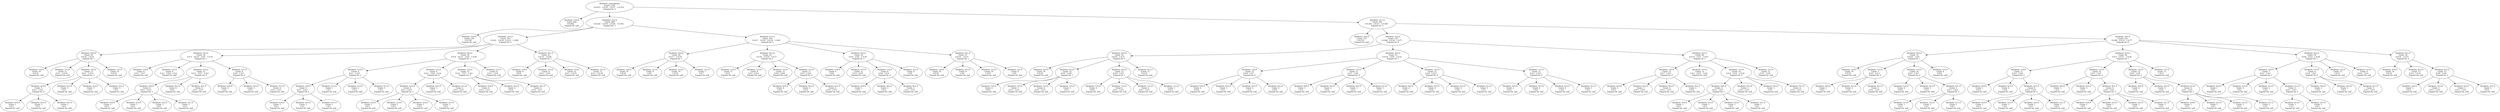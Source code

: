digraph voting {
decisionDecisionNode5d61dfb5[label="Attribute: null=Infinity
Count: 1393
0.0:971   3.0:55   2.0:57   1.0:310   
Expand On: 5"];decisionDecisionNode5d61dfb5 -> decisionDecisionNode44a613f8;
decisionDecisionNode44a613f8[label="Attribute: 5=0.0
Count: 462
0.0:462   
Expand On: null"];decisionDecisionNode5d61dfb5 -> decisionDecisionNode736921fd;
decisionDecisionNode736921fd[label="Attribute: 5=2.0
Count: 469
0.0:226   3.0:55   2.0:26   1.0:162   
Expand On: 3"];decisionDecisionNode736921fd -> decisionDecisionNode7b36a43c;
decisionDecisionNode7b36a43c[label="Attribute: 3=0.0
Count: 158
0.0:158   
Expand On: null"];decisionDecisionNode736921fd -> decisionDecisionNode40589e56;
decisionDecisionNode40589e56[label="Attribute: 3=2.0
Count: 161
0.0:41   3.0:30   2.0:10   1.0:80   
Expand On: 0"];decisionDecisionNode40589e56 -> decisionDecisionNode7a03411a;
decisionDecisionNode7a03411a[label="Attribute: 0=0.0
Count: 43
0.0:22   1.0:21   
Expand On: 1"];decisionDecisionNode7a03411a -> decisionDecisionNode6ba7508a;
decisionDecisionNode6ba7508a[label="Attribute: 1=0.0
Count: 10
0.0:10   
Expand On: null"];decisionDecisionNode7a03411a -> decisionDecisionNode3598cb3d;
decisionDecisionNode3598cb3d[label="Attribute: 1=3.0
Count: 11
0.0:1   1.0:10   
Expand On: null"];decisionDecisionNode7a03411a -> decisionDecisionNode42472d48;
decisionDecisionNode42472d48[label="Attribute: 1=2.0
Count: 12
0.0:1   1.0:11   
Expand On: 2"];decisionDecisionNode42472d48 -> decisionDecisionNode4eedf3f6;
decisionDecisionNode4eedf3f6[label="Attribute: 2=0.0
Count: 3
0.0:1   1.0:2   
Expand On: 4"];decisionDecisionNode4eedf3f6 -> decisionDecisionNode682bc3f5;
decisionDecisionNode682bc3f5[label="Attribute: 4=0.0
Count: 1
0.0:1   
Expand On: null"];decisionDecisionNode4eedf3f6 -> decisionDecisionNode114e3f41;
decisionDecisionNode114e3f41[label="Attribute: 4=2.0
Count: 1
1.0:1   
Expand On: null"];decisionDecisionNode4eedf3f6 -> decisionDecisionNode281acd47;
decisionDecisionNode281acd47[label="Attribute: 4=1.0
Count: 1
1.0:1   
Expand On: null"];decisionDecisionNode42472d48 -> decisionDecisionNode779b04e2;
decisionDecisionNode779b04e2[label="Attribute: 2=3.0
Count: 3
1.0:3   
Expand On: null"];decisionDecisionNode42472d48 -> decisionDecisionNode625dcec6;
decisionDecisionNode625dcec6[label="Attribute: 2=2.0
Count: 3
1.0:3   
Expand On: null"];decisionDecisionNode42472d48 -> decisionDecisionNode7cb25b9d;
decisionDecisionNode7cb25b9d[label="Attribute: 2=1.0
Count: 3
1.0:3   
Expand On: null"];decisionDecisionNode7a03411a -> decisionDecisionNode219ce060;
decisionDecisionNode219ce060[label="Attribute: 1=1.0
Count: 10
0.0:10   
Expand On: null"];decisionDecisionNode40589e56 -> decisionDecisionNode424ecfdd;
decisionDecisionNode424ecfdd[label="Attribute: 0=3.0
Count: 38
0.0:3   3.0:19   2.0:6   1.0:10   
Expand On: 1"];decisionDecisionNode424ecfdd -> decisionDecisionNode4430d82d;
decisionDecisionNode4430d82d[label="Attribute: 1=0.0
Count: 8
0.0:1   1.0:7   
Expand On: null"];decisionDecisionNode424ecfdd -> decisionDecisionNode62c09554;
decisionDecisionNode62c09554[label="Attribute: 1=3.0
Count: 9
0.0:1   3.0:6   2.0:2   
Expand On: null"];decisionDecisionNode424ecfdd -> decisionDecisionNode518bf072;
decisionDecisionNode518bf072[label="Attribute: 1=2.0
Count: 12
0.0:1   3.0:7   2.0:4   
Expand On: 4"];decisionDecisionNode518bf072 -> decisionDecisionNode3a56f631;
decisionDecisionNode3a56f631[label="Attribute: 4=0.0
Count: 4
0.0:1   2.0:3   
Expand On: 2"];decisionDecisionNode3a56f631 -> decisionDecisionNode233d28e3;
decisionDecisionNode233d28e3[label="Attribute: 2=0.0
Count: 1
0.0:1   
Expand On: null"];decisionDecisionNode3a56f631 -> decisionDecisionNode4476128;
decisionDecisionNode4476128[label="Attribute: 2=3.0
Count: 1
2.0:1   
Expand On: null"];decisionDecisionNode3a56f631 -> decisionDecisionNode6a3b8b49;
decisionDecisionNode6a3b8b49[label="Attribute: 2=2.0
Count: 1
2.0:1   
Expand On: null"];decisionDecisionNode3a56f631 -> decisionDecisionNode6b359c1b;
decisionDecisionNode6b359c1b[label="Attribute: 2=1.0
Count: 1
2.0:1   
Expand On: null"];decisionDecisionNode518bf072 -> decisionDecisionNodec9be79a;
decisionDecisionNodec9be79a[label="Attribute: 4=2.0
Count: 4
3.0:4   
Expand On: null"];decisionDecisionNode518bf072 -> decisionDecisionNode4f8235ed;
decisionDecisionNode4f8235ed[label="Attribute: 4=1.0
Count: 4
3.0:3   2.0:1   
Expand On: null"];decisionDecisionNode424ecfdd -> decisionDecisionNode6da28362;
decisionDecisionNode6da28362[label="Attribute: 1=1.0
Count: 9
3.0:6   1.0:3   
Expand On: 4"];decisionDecisionNode6da28362 -> decisionDecisionNode485fcf29;
decisionDecisionNode485fcf29[label="Attribute: 4=0.0
Count: 2
1.0:2   
Expand On: null"];decisionDecisionNode6da28362 -> decisionDecisionNodea19b1de;
decisionDecisionNodea19b1de[label="Attribute: 4=2.0
Count: 3
3.0:3   
Expand On: null"];decisionDecisionNode6da28362 -> decisionDecisionNode1cec6b00;
decisionDecisionNode1cec6b00[label="Attribute: 4=1.0
Count: 4
3.0:3   1.0:1   
Expand On: null"];decisionDecisionNode40589e56 -> decisionDecisionNode6564dbd5;
decisionDecisionNode6564dbd5[label="Attribute: 0=2.0
Count: 39
0.0:4   3.0:11   2.0:4   1.0:20   
Expand On: 1"];decisionDecisionNode6564dbd5 -> decisionDecisionNode409cb0f4;
decisionDecisionNode409cb0f4[label="Attribute: 1=0.0
Count: 9
0.0:1   1.0:8   
Expand On: 2"];decisionDecisionNode409cb0f4 -> decisionDecisionNode6f25844f;
decisionDecisionNode6f25844f[label="Attribute: 2=0.0
Count: 3
0.0:1   1.0:2   
Expand On: 4"];decisionDecisionNode6f25844f -> decisionDecisionNode811978b;
decisionDecisionNode811978b[label="Attribute: 4=0.0
Count: 1
0.0:1   
Expand On: null"];decisionDecisionNode6f25844f -> decisionDecisionNode3af42ad0;
decisionDecisionNode3af42ad0[label="Attribute: 4=2.0
Count: 1
1.0:1   
Expand On: null"];decisionDecisionNode6f25844f -> decisionDecisionNode7426dbec;
decisionDecisionNode7426dbec[label="Attribute: 4=1.0
Count: 1
1.0:1   
Expand On: null"];decisionDecisionNode409cb0f4 -> decisionDecisionNode23309e87;
decisionDecisionNode23309e87[label="Attribute: 2=3.0
Count: 1
1.0:1   
Expand On: null"];decisionDecisionNode409cb0f4 -> decisionDecisionNode4cf7c31d;
decisionDecisionNode4cf7c31d[label="Attribute: 2=2.0
Count: 2
1.0:2   
Expand On: null"];decisionDecisionNode409cb0f4 -> decisionDecisionNode1e2acc65;
decisionDecisionNode1e2acc65[label="Attribute: 2=1.0
Count: 3
1.0:3   
Expand On: null"];decisionDecisionNode6564dbd5 -> decisionDecisionNodebd10a5c;
decisionDecisionNodebd10a5c[label="Attribute: 1=3.0
Count: 9
0.0:1   3.0:4   2.0:4   
Expand On: 4"];decisionDecisionNodebd10a5c -> decisionDecisionNode48ff2413;
decisionDecisionNode48ff2413[label="Attribute: 4=0.0
Count: 4
0.0:1   2.0:3   
Expand On: 2"];decisionDecisionNode48ff2413 -> decisionDecisionNode669980d5;
decisionDecisionNode669980d5[label="Attribute: 2=0.0
Count: 1
0.0:1   
Expand On: null"];decisionDecisionNode48ff2413 -> decisionDecisionNode67d95492;
decisionDecisionNode67d95492[label="Attribute: 2=3.0
Count: 1
2.0:1   
Expand On: null"];decisionDecisionNode48ff2413 -> decisionDecisionNode6d3f7281;
decisionDecisionNode6d3f7281[label="Attribute: 2=2.0
Count: 1
2.0:1   
Expand On: null"];decisionDecisionNode48ff2413 -> decisionDecisionNode6076ab2f;
decisionDecisionNode6076ab2f[label="Attribute: 2=1.0
Count: 1
2.0:1   
Expand On: null"];decisionDecisionNodebd10a5c -> decisionDecisionNodeee0cc23;
decisionDecisionNodeee0cc23[label="Attribute: 4=2.0
Count: 3
3.0:3   
Expand On: null"];decisionDecisionNodebd10a5c -> decisionDecisionNode487a1576;
decisionDecisionNode487a1576[label="Attribute: 4=1.0
Count: 2
3.0:1   2.0:1   
Expand On: null"];decisionDecisionNode6564dbd5 -> decisionDecisionNode47171b26;
decisionDecisionNode47171b26[label="Attribute: 1=2.0
Count: 12
0.0:1   3.0:7   1.0:4   
Expand On: 4"];decisionDecisionNode47171b26 -> decisionDecisionNode3df78040;
decisionDecisionNode3df78040[label="Attribute: 4=0.0
Count: 4
0.0:1   1.0:3   
Expand On: null"];decisionDecisionNode47171b26 -> decisionDecisionNode44050988;
decisionDecisionNode44050988[label="Attribute: 4=2.0
Count: 4
3.0:4   
Expand On: null"];decisionDecisionNode47171b26 -> decisionDecisionNode26b4e29b;
decisionDecisionNode26b4e29b[label="Attribute: 4=1.0
Count: 4
3.0:3   1.0:1   
Expand On: null"];decisionDecisionNode6564dbd5 -> decisionDecisionNode2d8941f7;
decisionDecisionNode2d8941f7[label="Attribute: 1=1.0
Count: 9
0.0:1   1.0:8   
Expand On: null"];decisionDecisionNode40589e56 -> decisionDecisionNodee49d67c;
decisionDecisionNodee49d67c[label="Attribute: 0=1.0
Count: 41
0.0:12   1.0:29   
Expand On: 1"];decisionDecisionNodee49d67c -> decisionDecisionNode11a06e38;
decisionDecisionNode11a06e38[label="Attribute: 1=0.0
Count: 9
0.0:9   
Expand On: null"];decisionDecisionNodee49d67c -> decisionDecisionNode3ba42792;
decisionDecisionNode3ba42792[label="Attribute: 1=3.0
Count: 9
0.0:1   1.0:8   
Expand On: null"];decisionDecisionNodee49d67c -> decisionDecisionNode162200d5;
decisionDecisionNode162200d5[label="Attribute: 1=2.0
Count: 12
0.0:1   1.0:11   
Expand On: null"];decisionDecisionNodee49d67c -> decisionDecisionNode1264ab4d;
decisionDecisionNode1264ab4d[label="Attribute: 1=1.0
Count: 11
0.0:1   1.0:10   
Expand On: null"];decisionDecisionNode736921fd -> decisionDecisionNodef2a55aa;
decisionDecisionNodef2a55aa[label="Attribute: 3=1.0
Count: 150
0.0:27   3.0:25   2.0:16   1.0:82   
Expand On: 0"];decisionDecisionNodef2a55aa -> decisionDecisionNode245e13ad;
decisionDecisionNode245e13ad[label="Attribute: 0=0.0
Count: 36
0.0:17   1.0:19   
Expand On: 1"];decisionDecisionNode245e13ad -> decisionDecisionNode1c5dd582;
decisionDecisionNode1c5dd582[label="Attribute: 1=0.0
Count: 10
0.0:10   
Expand On: null"];decisionDecisionNode245e13ad -> decisionDecisionNode546c585a;
decisionDecisionNode546c585a[label="Attribute: 1=3.0
Count: 9
1.0:9   
Expand On: null"];decisionDecisionNode245e13ad -> decisionDecisionNode151ca803;
decisionDecisionNode151ca803[label="Attribute: 1=2.0
Count: 10
1.0:10   
Expand On: null"];decisionDecisionNode245e13ad -> decisionDecisionNodec5a67c9;
decisionDecisionNodec5a67c9[label="Attribute: 1=1.0
Count: 7
0.0:7   
Expand On: null"];decisionDecisionNodef2a55aa -> decisionDecisionNode353c375;
decisionDecisionNode353c375[label="Attribute: 0=3.0
Count: 43
3.0:16   2.0:10   1.0:17   
Expand On: 1"];decisionDecisionNode353c375 -> decisionDecisionNode70453807;
decisionDecisionNode70453807[label="Attribute: 1=0.0
Count: 11
1.0:11   
Expand On: null"];decisionDecisionNode353c375 -> decisionDecisionNode50618d26;
decisionDecisionNode50618d26[label="Attribute: 1=3.0
Count: 9
3.0:5   2.0:4   
Expand On: null"];decisionDecisionNode353c375 -> decisionDecisionNode3479e304;
decisionDecisionNode3479e304[label="Attribute: 1=2.0
Count: 12
3.0:6   2.0:6   
Expand On: null"];decisionDecisionNode353c375 -> decisionDecisionNode2e273686;
decisionDecisionNode2e273686[label="Attribute: 1=1.0
Count: 11
3.0:5   1.0:6   
Expand On: 4"];decisionDecisionNode2e273686 -> decisionDecisionNode106caf16;
decisionDecisionNode106caf16[label="Attribute: 4=0.0
Count: 4
1.0:4   
Expand On: null"];decisionDecisionNode2e273686 -> decisionDecisionNode4f5ad5c6;
decisionDecisionNode4f5ad5c6[label="Attribute: 4=2.0
Count: 3
3.0:3   
Expand On: null"];decisionDecisionNode2e273686 -> decisionDecisionNode5488e2dd;
decisionDecisionNode5488e2dd[label="Attribute: 4=1.0
Count: 4
3.0:2   1.0:2   
Expand On: null"];decisionDecisionNodef2a55aa -> decisionDecisionNode66e64686;
decisionDecisionNode66e64686[label="Attribute: 0=2.0
Count: 34
3.0:9   2.0:6   1.0:19   
Expand On: 1"];decisionDecisionNode66e64686 -> decisionDecisionNode18203c31;
decisionDecisionNode18203c31[label="Attribute: 1=0.0
Count: 6
1.0:6   
Expand On: null"];decisionDecisionNode66e64686 -> decisionDecisionNode6c4fc156;
decisionDecisionNode6c4fc156[label="Attribute: 1=3.0
Count: 11
3.0:5   2.0:6   
Expand On: null"];decisionDecisionNode66e64686 -> decisionDecisionNode681e2ca7;
decisionDecisionNode681e2ca7[label="Attribute: 1=2.0
Count: 8
3.0:4   1.0:4   
Expand On: 4"];decisionDecisionNode681e2ca7 -> decisionDecisionNode1505bd58;
decisionDecisionNode1505bd58[label="Attribute: 4=0.0
Count: 3
1.0:3   
Expand On: null"];decisionDecisionNode681e2ca7 -> decisionDecisionNode2bd1e730;
decisionDecisionNode2bd1e730[label="Attribute: 4=2.0
Count: 3
3.0:3   
Expand On: null"];decisionDecisionNode681e2ca7 -> decisionDecisionNode61a116c9;
decisionDecisionNode61a116c9[label="Attribute: 4=1.0
Count: 2
3.0:1   1.0:1   
Expand On: null"];decisionDecisionNode66e64686 -> decisionDecisionNode16df1832;
decisionDecisionNode16df1832[label="Attribute: 1=1.0
Count: 9
1.0:9   
Expand On: null"];decisionDecisionNodef2a55aa -> decisionDecisionNode10ad8659;
decisionDecisionNode10ad8659[label="Attribute: 0=1.0
Count: 37
0.0:10   1.0:27   
Expand On: 1"];decisionDecisionNode10ad8659 -> decisionDecisionNode704f459c;
decisionDecisionNode704f459c[label="Attribute: 1=0.0
Count: 10
0.0:10   
Expand On: null"];decisionDecisionNode10ad8659 -> decisionDecisionNode64633e5e;
decisionDecisionNode64633e5e[label="Attribute: 1=3.0
Count: 8
1.0:8   
Expand On: null"];decisionDecisionNode10ad8659 -> decisionDecisionNode2f93c0cf;
decisionDecisionNode2f93c0cf[label="Attribute: 1=2.0
Count: 10
1.0:10   
Expand On: null"];decisionDecisionNode10ad8659 -> decisionDecisionNoded576e70;
decisionDecisionNoded576e70[label="Attribute: 1=1.0
Count: 9
1.0:9   
Expand On: null"];decisionDecisionNode5d61dfb5 -> decisionDecisionNode671381e7;
decisionDecisionNode671381e7[label="Attribute: 5=1.0
Count: 462
0.0:283   2.0:31   1.0:148   
Expand On: 3"];decisionDecisionNode671381e7 -> decisionDecisionNode31b5998f;
decisionDecisionNode31b5998f[label="Attribute: 3=0.0
Count: 155
0.0:155   
Expand On: null"];decisionDecisionNode671381e7 -> decisionDecisionNode97494c8;
decisionDecisionNode97494c8[label="Attribute: 3=2.0
Count: 155
0.0:68   2.0:16   1.0:71   
Expand On: 4"];decisionDecisionNode97494c8 -> decisionDecisionNode44d3db51;
decisionDecisionNode44d3db51[label="Attribute: 4=0.0
Count: 54
0.0:43   1.0:11   
Expand On: 0"];decisionDecisionNode44d3db51 -> decisionDecisionNode30e3c624;
decisionDecisionNode30e3c624[label="Attribute: 0=0.0
Count: 16
0.0:16   
Expand On: null"];decisionDecisionNode44d3db51 -> decisionDecisionNode39e57e8f;
decisionDecisionNode39e57e8f[label="Attribute: 0=3.0
Count: 14
0.0:6   1.0:8   
Expand On: 1"];decisionDecisionNode39e57e8f -> decisionDecisionNode9d7fbfb;
decisionDecisionNode9d7fbfb[label="Attribute: 1=0.0
Count: 4
0.0:4   
Expand On: null"];decisionDecisionNode39e57e8f -> decisionDecisionNode42e020c9;
decisionDecisionNode42e020c9[label="Attribute: 1=3.0
Count: 3
0.0:1   1.0:2   
Expand On: null"];decisionDecisionNode39e57e8f -> decisionDecisionNode8888e6c;
decisionDecisionNode8888e6c[label="Attribute: 1=2.0
Count: 4
0.0:1   1.0:3   
Expand On: null"];decisionDecisionNode39e57e8f -> decisionDecisionNode3d3e58d4;
decisionDecisionNode3d3e58d4[label="Attribute: 1=1.0
Count: 3
1.0:3   
Expand On: null"];decisionDecisionNode44d3db51 -> decisionDecisionNode6a5f6303;
decisionDecisionNode6a5f6303[label="Attribute: 0=2.0
Count: 12
0.0:9   1.0:3   
Expand On: 1"];decisionDecisionNode6a5f6303 -> decisionDecisionNode1c5d9084;
decisionDecisionNode1c5d9084[label="Attribute: 1=0.0
Count: 4
0.0:4   
Expand On: null"];decisionDecisionNode6a5f6303 -> decisionDecisionNode42bad8a8;
decisionDecisionNode42bad8a8[label="Attribute: 1=3.0
Count: 3
0.0:1   1.0:2   
Expand On: null"];decisionDecisionNode6a5f6303 -> decisionDecisionNode78e61fd1;
decisionDecisionNode78e61fd1[label="Attribute: 1=2.0
Count: 2
0.0:1   1.0:1   
Expand On: null"];decisionDecisionNode6a5f6303 -> decisionDecisionNode4c331059;
decisionDecisionNode4c331059[label="Attribute: 1=1.0
Count: 3
0.0:3   
Expand On: null"];decisionDecisionNode44d3db51 -> decisionDecisionNode2c766a24;
decisionDecisionNode2c766a24[label="Attribute: 0=1.0
Count: 12
0.0:12   
Expand On: null"];decisionDecisionNode97494c8 -> decisionDecisionNode2f774b9b;
decisionDecisionNode2f774b9b[label="Attribute: 4=2.0
Count: 52
0.0:10   2.0:9   1.0:33   
Expand On: 1"];decisionDecisionNode2f774b9b -> decisionDecisionNode4104c575;
decisionDecisionNode4104c575[label="Attribute: 1=0.0
Count: 15
0.0:8   1.0:7   
Expand On: 0"];decisionDecisionNode4104c575 -> decisionDecisionNode203fa5ac;
decisionDecisionNode203fa5ac[label="Attribute: 0=0.0
Count: 4
0.0:4   
Expand On: null"];decisionDecisionNode4104c575 -> decisionDecisionNode3295cfbe;
decisionDecisionNode3295cfbe[label="Attribute: 0=3.0
Count: 3
1.0:3   
Expand On: null"];decisionDecisionNode4104c575 -> decisionDecisionNode4979935d;
decisionDecisionNode4979935d[label="Attribute: 0=2.0
Count: 4
1.0:4   
Expand On: null"];decisionDecisionNode4104c575 -> decisionDecisionNode4cb9e45a;
decisionDecisionNode4cb9e45a[label="Attribute: 0=1.0
Count: 4
0.0:4   
Expand On: null"];decisionDecisionNode2f774b9b -> decisionDecisionNode403ef810;
decisionDecisionNode403ef810[label="Attribute: 1=3.0
Count: 11
2.0:5   1.0:6   
Expand On: 0"];decisionDecisionNode403ef810 -> decisionDecisionNode66100363;
decisionDecisionNode66100363[label="Attribute: 0=0.0
Count: 3
1.0:3   
Expand On: null"];decisionDecisionNode403ef810 -> decisionDecisionNode254e8cee;
decisionDecisionNode254e8cee[label="Attribute: 0=3.0
Count: 2
2.0:2   
Expand On: null"];decisionDecisionNode403ef810 -> decisionDecisionNode48067064;
decisionDecisionNode48067064[label="Attribute: 0=2.0
Count: 3
2.0:3   
Expand On: null"];decisionDecisionNode403ef810 -> decisionDecisionNode1ebcda2d;
decisionDecisionNode1ebcda2d[label="Attribute: 0=1.0
Count: 3
1.0:3   
Expand On: null"];decisionDecisionNode2f774b9b -> decisionDecisionNode97d01f;
decisionDecisionNode97d01f[label="Attribute: 1=2.0
Count: 15
2.0:4   1.0:11   
Expand On: 0"];decisionDecisionNode97d01f -> decisionDecisionNode6ee0a386;
decisionDecisionNode6ee0a386[label="Attribute: 0=0.0
Count: 4
1.0:4   
Expand On: null"];decisionDecisionNode97d01f -> decisionDecisionNode671ff436;
decisionDecisionNode671ff436[label="Attribute: 0=3.0
Count: 4
2.0:4   
Expand On: null"];decisionDecisionNode97d01f -> decisionDecisionNode62da3a1e;
decisionDecisionNode62da3a1e[label="Attribute: 0=2.0
Count: 4
1.0:4   
Expand On: null"];decisionDecisionNode97d01f -> decisionDecisionNode651dba45;
decisionDecisionNode651dba45[label="Attribute: 0=1.0
Count: 3
1.0:3   
Expand On: null"];decisionDecisionNode2f774b9b -> decisionDecisionNode2b03be0;
decisionDecisionNode2b03be0[label="Attribute: 1=1.0
Count: 11
0.0:2   1.0:9   
Expand On: 0"];decisionDecisionNode2b03be0 -> decisionDecisionNode2af081;
decisionDecisionNode2af081[label="Attribute: 0=0.0
Count: 2
0.0:2   
Expand On: null"];decisionDecisionNode2b03be0 -> decisionDecisionNode313a53d;
decisionDecisionNode313a53d[label="Attribute: 0=3.0
Count: 4
1.0:4   
Expand On: null"];decisionDecisionNode2b03be0 -> decisionDecisionNode4a53fb57;
decisionDecisionNode4a53fb57[label="Attribute: 0=2.0
Count: 4
1.0:4   
Expand On: null"];decisionDecisionNode2b03be0 -> decisionDecisionNode4f9a32e0;
decisionDecisionNode4f9a32e0[label="Attribute: 0=1.0
Count: 1
1.0:1   
Expand On: null"];decisionDecisionNode97494c8 -> decisionDecisionNode148238f4;
decisionDecisionNode148238f4[label="Attribute: 4=1.0
Count: 49
0.0:15   2.0:7   1.0:27   
Expand On: 1"];decisionDecisionNode148238f4 -> decisionDecisionNode716925b0;
decisionDecisionNode716925b0[label="Attribute: 1=0.0
Count: 12
0.0:7   1.0:5   
Expand On: 0"];decisionDecisionNode716925b0 -> decisionDecisionNode2e297ffb;
decisionDecisionNode2e297ffb[label="Attribute: 0=0.0
Count: 3
0.0:3   
Expand On: null"];decisionDecisionNode716925b0 -> decisionDecisionNode26914f6a;
decisionDecisionNode26914f6a[label="Attribute: 0=3.0
Count: 3
0.0:1   1.0:2   
Expand On: null"];decisionDecisionNode716925b0 -> decisionDecisionNodedf4cbee;
decisionDecisionNodedf4cbee[label="Attribute: 0=2.0
Count: 4
0.0:1   1.0:3   
Expand On: null"];decisionDecisionNode716925b0 -> decisionDecisionNode42787d6a;
decisionDecisionNode42787d6a[label="Attribute: 0=1.0
Count: 2
0.0:2   
Expand On: null"];decisionDecisionNode148238f4 -> decisionDecisionNode7471dc3d;
decisionDecisionNode7471dc3d[label="Attribute: 1=3.0
Count: 12
0.0:1   2.0:5   1.0:6   
Expand On: null"];decisionDecisionNode148238f4 -> decisionDecisionNode5f326484;
decisionDecisionNode5f326484[label="Attribute: 1=2.0
Count: 14
0.0:2   2.0:2   1.0:10   
Expand On: 0"];decisionDecisionNode5f326484 -> decisionDecisionNode656546ef;
decisionDecisionNode656546ef[label="Attribute: 0=0.0
Count: 4
0.0:1   1.0:3   
Expand On: 2"];decisionDecisionNode656546ef -> decisionDecisionNode5c1428ea;
decisionDecisionNode5c1428ea[label="Attribute: 2=0.0
Count: 1
0.0:1   
Expand On: null"];decisionDecisionNode656546ef -> decisionDecisionNode2f8a49e0;
decisionDecisionNode2f8a49e0[label="Attribute: 2=3.0
Count: 1
1.0:1   
Expand On: null"];decisionDecisionNode656546ef -> decisionDecisionNode1ff82982;
decisionDecisionNode1ff82982[label="Attribute: 2=2.0
Count: 1
1.0:1   
Expand On: null"];decisionDecisionNode656546ef -> decisionDecisionNode5d6d2633;
decisionDecisionNode5d6d2633[label="Attribute: 2=1.0
Count: 1
1.0:1   
Expand On: null"];decisionDecisionNode5f326484 -> decisionDecisionNode28e70e30;
decisionDecisionNode28e70e30[label="Attribute: 0=3.0
Count: 3
2.0:2   1.0:1   
Expand On: null"];decisionDecisionNode5f326484 -> decisionDecisionNode5954864a;
decisionDecisionNode5954864a[label="Attribute: 0=2.0
Count: 3
1.0:3   
Expand On: null"];decisionDecisionNode5f326484 -> decisionDecisionNode3c3c9217;
decisionDecisionNode3c3c9217[label="Attribute: 0=1.0
Count: 4
0.0:1   1.0:3   
Expand On: null"];decisionDecisionNode148238f4 -> decisionDecisionNode2c9b42e6;
decisionDecisionNode2c9b42e6[label="Attribute: 1=1.0
Count: 11
0.0:5   1.0:6   
Expand On: null"];decisionDecisionNode671381e7 -> decisionDecisionNode54520eb;
decisionDecisionNode54520eb[label="Attribute: 3=1.0
Count: 152
0.0:60   2.0:15   1.0:77   
Expand On: 0"];decisionDecisionNode54520eb -> decisionDecisionNode7d742700;
decisionDecisionNode7d742700[label="Attribute: 0=0.0
Count: 33
0.0:25   1.0:8   
Expand On: 1"];decisionDecisionNode7d742700 -> decisionDecisionNode54acb158;
decisionDecisionNode54acb158[label="Attribute: 1=0.0
Count: 10
0.0:10   
Expand On: null"];decisionDecisionNode7d742700 -> decisionDecisionNode15af33d6;
decisionDecisionNode15af33d6[label="Attribute: 1=3.0
Count: 7
0.0:4   1.0:3   
Expand On: 4"];decisionDecisionNode15af33d6 -> decisionDecisionNode217431b9;
decisionDecisionNode217431b9[label="Attribute: 4=0.0
Count: 3
0.0:3   
Expand On: null"];decisionDecisionNode15af33d6 -> decisionDecisionNode536c79d7;
decisionDecisionNode536c79d7[label="Attribute: 4=2.0
Count: 2
1.0:2   
Expand On: null"];decisionDecisionNode15af33d6 -> decisionDecisionNode76b33d0a;
decisionDecisionNode76b33d0a[label="Attribute: 4=1.0
Count: 2
0.0:1   1.0:1   
Expand On: null"];decisionDecisionNode7d742700 -> decisionDecisionNode716c9867;
decisionDecisionNode716c9867[label="Attribute: 1=2.0
Count: 10
0.0:5   1.0:5   
Expand On: 4"];decisionDecisionNode716c9867 -> decisionDecisionNode1089cc5e;
decisionDecisionNode1089cc5e[label="Attribute: 4=0.0
Count: 4
0.0:4   
Expand On: null"];decisionDecisionNode716c9867 -> decisionDecisionNode46c837cd;
decisionDecisionNode46c837cd[label="Attribute: 4=2.0
Count: 3
1.0:3   
Expand On: null"];decisionDecisionNode716c9867 -> decisionDecisionNode2c79809;
decisionDecisionNode2c79809[label="Attribute: 4=1.0
Count: 3
0.0:1   1.0:2   
Expand On: 2"];decisionDecisionNode2c79809 -> decisionDecisionNode7dce784b;
decisionDecisionNode7dce784b[label="Attribute: 2=3.0
Count: 1
1.0:1   
Expand On: null"];decisionDecisionNode2c79809 -> decisionDecisionNode7e3bc473;
decisionDecisionNode7e3bc473[label="Attribute: 2=2.0
Count: 1
1.0:1   
Expand On: null"];decisionDecisionNode2c79809 -> decisionDecisionNode5de9ac4;
decisionDecisionNode5de9ac4[label="Attribute: 2=1.0
Count: 1
0.0:1   
Expand On: null"];decisionDecisionNode7d742700 -> decisionDecisionNode5982bcde;
decisionDecisionNode5982bcde[label="Attribute: 1=1.0
Count: 6
0.0:6   
Expand On: null"];decisionDecisionNode54520eb -> decisionDecisionNode163dc0bb;
decisionDecisionNode163dc0bb[label="Attribute: 0=3.0
Count: 44
0.0:5   2.0:11   1.0:28   
Expand On: 1"];decisionDecisionNode163dc0bb -> decisionDecisionNode30384065;
decisionDecisionNode30384065[label="Attribute: 1=0.0
Count: 11
0.0:5   1.0:6   
Expand On: 4"];decisionDecisionNode30384065 -> decisionDecisionNode3d0bbf9e;
decisionDecisionNode3d0bbf9e[label="Attribute: 4=0.0
Count: 3
0.0:3   
Expand On: null"];decisionDecisionNode30384065 -> decisionDecisionNode4e513d61;
decisionDecisionNode4e513d61[label="Attribute: 4=2.0
Count: 4
1.0:4   
Expand On: null"];decisionDecisionNode30384065 -> decisionDecisionNode3794d372;
decisionDecisionNode3794d372[label="Attribute: 4=1.0
Count: 4
0.0:2   1.0:2   
Expand On: 2"];decisionDecisionNode3794d372 -> decisionDecisionNodebc5fde0;
decisionDecisionNodebc5fde0[label="Attribute: 2=0.0
Count: 1
0.0:1   
Expand On: null"];decisionDecisionNode3794d372 -> decisionDecisionNode739e8329;
decisionDecisionNode739e8329[label="Attribute: 2=3.0
Count: 1
1.0:1   
Expand On: null"];decisionDecisionNode3794d372 -> decisionDecisionNode2bb5340c;
decisionDecisionNode2bb5340c[label="Attribute: 2=2.0
Count: 1
1.0:1   
Expand On: null"];decisionDecisionNode3794d372 -> decisionDecisionNode56c163f;
decisionDecisionNode56c163f[label="Attribute: 2=1.0
Count: 1
0.0:1   
Expand On: null"];decisionDecisionNode163dc0bb -> decisionDecisionNode7b2884e0;
decisionDecisionNode7b2884e0[label="Attribute: 1=3.0
Count: 10
2.0:5   1.0:5   
Expand On: 4"];decisionDecisionNode7b2884e0 -> decisionDecisionNode212bcd4b;
decisionDecisionNode212bcd4b[label="Attribute: 4=0.0
Count: 3
1.0:3   
Expand On: null"];decisionDecisionNode7b2884e0 -> decisionDecisionNode42b307f0;
decisionDecisionNode42b307f0[label="Attribute: 4=2.0
Count: 3
2.0:3   
Expand On: null"];decisionDecisionNode7b2884e0 -> decisionDecisionNode77ce3fc5;
decisionDecisionNode77ce3fc5[label="Attribute: 4=1.0
Count: 4
2.0:2   1.0:2   
Expand On: 2"];decisionDecisionNode77ce3fc5 -> decisionDecisionNode5bcdbf6;
decisionDecisionNode5bcdbf6[label="Attribute: 2=0.0
Count: 1
1.0:1   
Expand On: null"];decisionDecisionNode77ce3fc5 -> decisionDecisionNode320cf66b;
decisionDecisionNode320cf66b[label="Attribute: 2=3.0
Count: 1
2.0:1   
Expand On: null"];decisionDecisionNode77ce3fc5 -> decisionDecisionNode71060478;
decisionDecisionNode71060478[label="Attribute: 2=2.0
Count: 1
2.0:1   
Expand On: null"];decisionDecisionNode77ce3fc5 -> decisionDecisionNode420f9c40;
decisionDecisionNode420f9c40[label="Attribute: 2=1.0
Count: 1
1.0:1   
Expand On: null"];decisionDecisionNode163dc0bb -> decisionDecisionNodeedb4fa2;
decisionDecisionNodeedb4fa2[label="Attribute: 1=2.0
Count: 12
2.0:6   1.0:6   
Expand On: 4"];decisionDecisionNodeedb4fa2 -> decisionDecisionNode60491c4c;
decisionDecisionNode60491c4c[label="Attribute: 4=0.0
Count: 4
1.0:4   
Expand On: null"];decisionDecisionNodeedb4fa2 -> decisionDecisionNode5fe0f2f6;
decisionDecisionNode5fe0f2f6[label="Attribute: 4=2.0
Count: 4
2.0:4   
Expand On: null"];decisionDecisionNodeedb4fa2 -> decisionDecisionNode296f25a7;
decisionDecisionNode296f25a7[label="Attribute: 4=1.0
Count: 4
2.0:2   1.0:2   
Expand On: 2"];decisionDecisionNode296f25a7 -> decisionDecisionNode40110c31;
decisionDecisionNode40110c31[label="Attribute: 2=0.0
Count: 1
1.0:1   
Expand On: null"];decisionDecisionNode296f25a7 -> decisionDecisionNode1f3785d3;
decisionDecisionNode1f3785d3[label="Attribute: 2=3.0
Count: 1
2.0:1   
Expand On: null"];decisionDecisionNode296f25a7 -> decisionDecisionNode7632efa7;
decisionDecisionNode7632efa7[label="Attribute: 2=2.0
Count: 1
2.0:1   
Expand On: null"];decisionDecisionNode296f25a7 -> decisionDecisionNodea13f991;
decisionDecisionNodea13f991[label="Attribute: 2=1.0
Count: 1
1.0:1   
Expand On: null"];decisionDecisionNode163dc0bb -> decisionDecisionNode2565a3c2;
decisionDecisionNode2565a3c2[label="Attribute: 1=1.0
Count: 11
1.0:11   
Expand On: null"];decisionDecisionNode54520eb -> decisionDecisionNode33e228bc;
decisionDecisionNode33e228bc[label="Attribute: 0=2.0
Count: 36
0.0:6   2.0:4   1.0:26   
Expand On: 1"];decisionDecisionNode33e228bc -> decisionDecisionNode44e06940;
decisionDecisionNode44e06940[label="Attribute: 1=0.0
Count: 7
0.0:2   1.0:5   
Expand On: 2"];decisionDecisionNode44e06940 -> decisionDecisionNode691e0c13;
decisionDecisionNode691e0c13[label="Attribute: 2=0.0
Count: 1
0.0:1   
Expand On: null"];decisionDecisionNode44e06940 -> decisionDecisionNode33aae94f;
decisionDecisionNode33aae94f[label="Attribute: 2=3.0
Count: 2
1.0:2   
Expand On: null"];decisionDecisionNode44e06940 -> decisionDecisionNode19bb5c09;
decisionDecisionNode19bb5c09[label="Attribute: 2=2.0
Count: 2
1.0:2   
Expand On: null"];decisionDecisionNode44e06940 -> decisionDecisionNode5b976011;
decisionDecisionNode5b976011[label="Attribute: 2=1.0
Count: 2
0.0:1   1.0:1   
Expand On: 4"];decisionDecisionNode5b976011 -> decisionDecisionNode2f242b11;
decisionDecisionNode2f242b11[label="Attribute: 4=2.0
Count: 1
1.0:1   
Expand On: null"];decisionDecisionNode5b976011 -> decisionDecisionNode6f878144;
decisionDecisionNode6f878144[label="Attribute: 4=1.0
Count: 1
0.0:1   
Expand On: null"];decisionDecisionNode33e228bc -> decisionDecisionNode2937d090;
decisionDecisionNode2937d090[label="Attribute: 1=3.0
Count: 8
2.0:4   1.0:4   
Expand On: 4"];decisionDecisionNode2937d090 -> decisionDecisionNodef5db314;
decisionDecisionNodef5db314[label="Attribute: 4=0.0
Count: 2
1.0:2   
Expand On: null"];decisionDecisionNode2937d090 -> decisionDecisionNode5097eded;
decisionDecisionNode5097eded[label="Attribute: 4=2.0
Count: 3
2.0:3   
Expand On: null"];decisionDecisionNode2937d090 -> decisionDecisionNode26858bf1;
decisionDecisionNode26858bf1[label="Attribute: 4=1.0
Count: 3
2.0:1   1.0:2   
Expand On: null"];decisionDecisionNode33e228bc -> decisionDecisionNode9a68ef9;
decisionDecisionNode9a68ef9[label="Attribute: 1=2.0
Count: 12
1.0:12   
Expand On: null"];decisionDecisionNode33e228bc -> decisionDecisionNode15f48262;
decisionDecisionNode15f48262[label="Attribute: 1=1.0
Count: 9
0.0:4   1.0:5   
Expand On: null"];decisionDecisionNode54520eb -> decisionDecisionNode679bfb30;
decisionDecisionNode679bfb30[label="Attribute: 0=1.0
Count: 39
0.0:24   1.0:15   
Expand On: 4"];decisionDecisionNode679bfb30 -> decisionDecisionNode31884174;
decisionDecisionNode31884174[label="Attribute: 4=0.0
Count: 14
0.0:14   
Expand On: null"];decisionDecisionNode679bfb30 -> decisionDecisionNode68814013;
decisionDecisionNode68814013[label="Attribute: 4=2.0
Count: 13
0.0:2   1.0:11   
Expand On: null"];decisionDecisionNode679bfb30 -> decisionDecisionNode7d95d4fe;
decisionDecisionNode7d95d4fe[label="Attribute: 4=1.0
Count: 12
0.0:8   1.0:4   
Expand On: 2"];decisionDecisionNode7d95d4fe -> decisionDecisionNode77d2b01b;
decisionDecisionNode77d2b01b[label="Attribute: 2=0.0
Count: 3
0.0:3   
Expand On: null"];decisionDecisionNode7d95d4fe -> decisionDecisionNode2927fa12;
decisionDecisionNode2927fa12[label="Attribute: 2=3.0
Count: 3
0.0:1   1.0:2   
Expand On: null"];decisionDecisionNode7d95d4fe -> decisionDecisionNode7f92c8d9;
decisionDecisionNode7f92c8d9[label="Attribute: 2=2.0
Count: 3
0.0:1   1.0:2   
Expand On: null"];decisionDecisionNode7d95d4fe -> decisionDecisionNode7dc05ffd;
decisionDecisionNode7dc05ffd[label="Attribute: 2=1.0
Count: 3
0.0:3   
Expand On: null"];
}